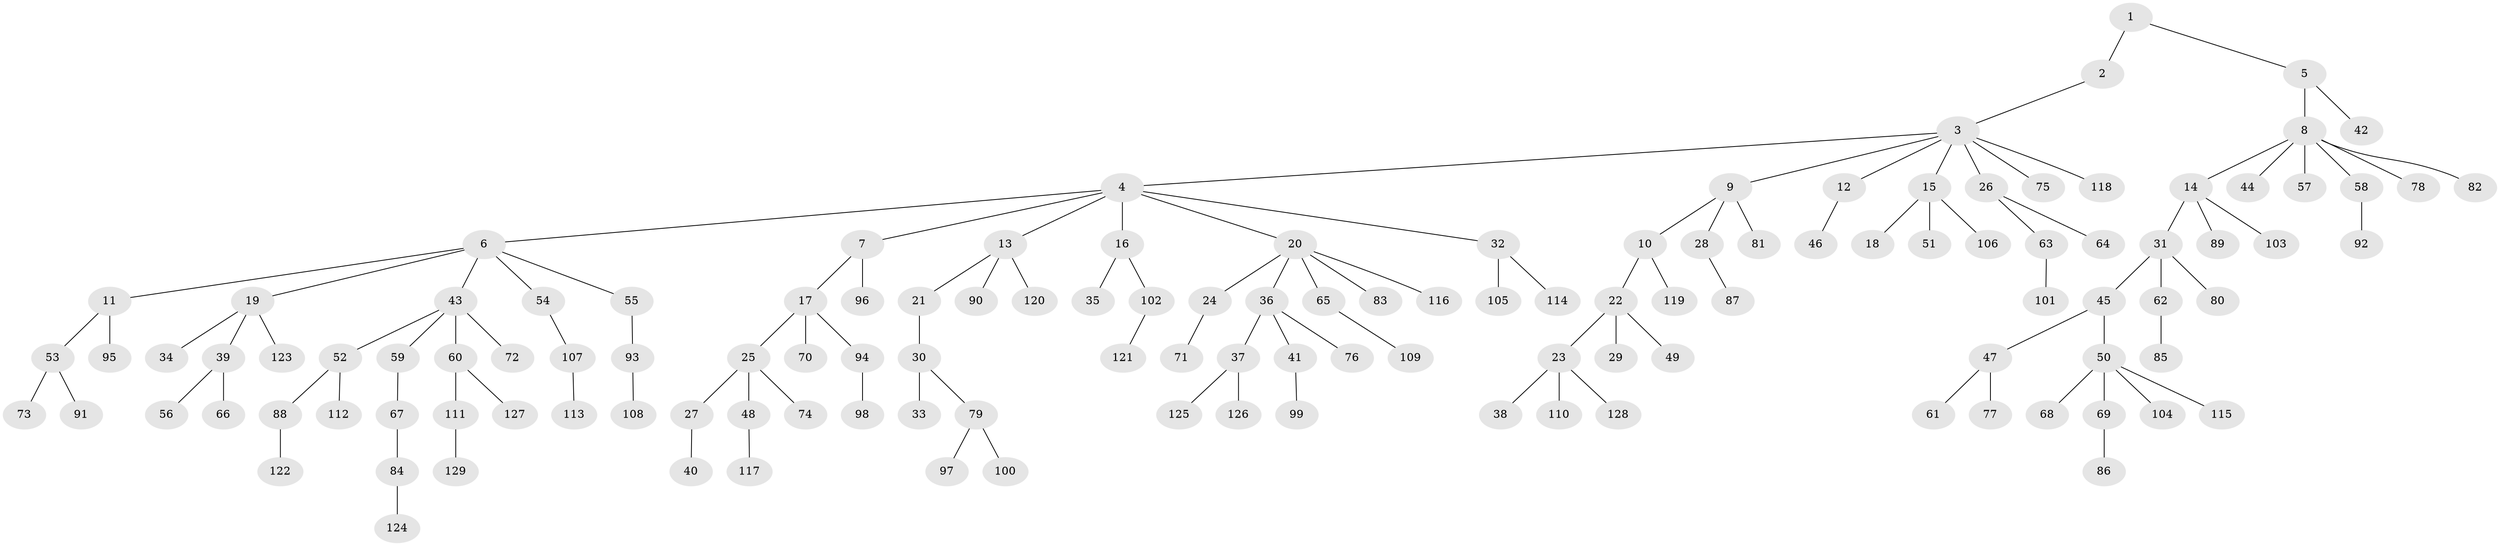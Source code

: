 // Generated by graph-tools (version 1.1) at 2025/15/03/09/25 04:15:36]
// undirected, 129 vertices, 128 edges
graph export_dot {
graph [start="1"]
  node [color=gray90,style=filled];
  1;
  2;
  3;
  4;
  5;
  6;
  7;
  8;
  9;
  10;
  11;
  12;
  13;
  14;
  15;
  16;
  17;
  18;
  19;
  20;
  21;
  22;
  23;
  24;
  25;
  26;
  27;
  28;
  29;
  30;
  31;
  32;
  33;
  34;
  35;
  36;
  37;
  38;
  39;
  40;
  41;
  42;
  43;
  44;
  45;
  46;
  47;
  48;
  49;
  50;
  51;
  52;
  53;
  54;
  55;
  56;
  57;
  58;
  59;
  60;
  61;
  62;
  63;
  64;
  65;
  66;
  67;
  68;
  69;
  70;
  71;
  72;
  73;
  74;
  75;
  76;
  77;
  78;
  79;
  80;
  81;
  82;
  83;
  84;
  85;
  86;
  87;
  88;
  89;
  90;
  91;
  92;
  93;
  94;
  95;
  96;
  97;
  98;
  99;
  100;
  101;
  102;
  103;
  104;
  105;
  106;
  107;
  108;
  109;
  110;
  111;
  112;
  113;
  114;
  115;
  116;
  117;
  118;
  119;
  120;
  121;
  122;
  123;
  124;
  125;
  126;
  127;
  128;
  129;
  1 -- 2;
  1 -- 5;
  2 -- 3;
  3 -- 4;
  3 -- 9;
  3 -- 12;
  3 -- 15;
  3 -- 26;
  3 -- 75;
  3 -- 118;
  4 -- 6;
  4 -- 7;
  4 -- 13;
  4 -- 16;
  4 -- 20;
  4 -- 32;
  5 -- 8;
  5 -- 42;
  6 -- 11;
  6 -- 19;
  6 -- 43;
  6 -- 54;
  6 -- 55;
  7 -- 17;
  7 -- 96;
  8 -- 14;
  8 -- 44;
  8 -- 57;
  8 -- 58;
  8 -- 78;
  8 -- 82;
  9 -- 10;
  9 -- 28;
  9 -- 81;
  10 -- 22;
  10 -- 119;
  11 -- 53;
  11 -- 95;
  12 -- 46;
  13 -- 21;
  13 -- 90;
  13 -- 120;
  14 -- 31;
  14 -- 89;
  14 -- 103;
  15 -- 18;
  15 -- 51;
  15 -- 106;
  16 -- 35;
  16 -- 102;
  17 -- 25;
  17 -- 70;
  17 -- 94;
  19 -- 34;
  19 -- 39;
  19 -- 123;
  20 -- 24;
  20 -- 36;
  20 -- 65;
  20 -- 83;
  20 -- 116;
  21 -- 30;
  22 -- 23;
  22 -- 29;
  22 -- 49;
  23 -- 38;
  23 -- 110;
  23 -- 128;
  24 -- 71;
  25 -- 27;
  25 -- 48;
  25 -- 74;
  26 -- 63;
  26 -- 64;
  27 -- 40;
  28 -- 87;
  30 -- 33;
  30 -- 79;
  31 -- 45;
  31 -- 62;
  31 -- 80;
  32 -- 105;
  32 -- 114;
  36 -- 37;
  36 -- 41;
  36 -- 76;
  37 -- 125;
  37 -- 126;
  39 -- 56;
  39 -- 66;
  41 -- 99;
  43 -- 52;
  43 -- 59;
  43 -- 60;
  43 -- 72;
  45 -- 47;
  45 -- 50;
  47 -- 61;
  47 -- 77;
  48 -- 117;
  50 -- 68;
  50 -- 69;
  50 -- 104;
  50 -- 115;
  52 -- 88;
  52 -- 112;
  53 -- 73;
  53 -- 91;
  54 -- 107;
  55 -- 93;
  58 -- 92;
  59 -- 67;
  60 -- 111;
  60 -- 127;
  62 -- 85;
  63 -- 101;
  65 -- 109;
  67 -- 84;
  69 -- 86;
  79 -- 97;
  79 -- 100;
  84 -- 124;
  88 -- 122;
  93 -- 108;
  94 -- 98;
  102 -- 121;
  107 -- 113;
  111 -- 129;
}
